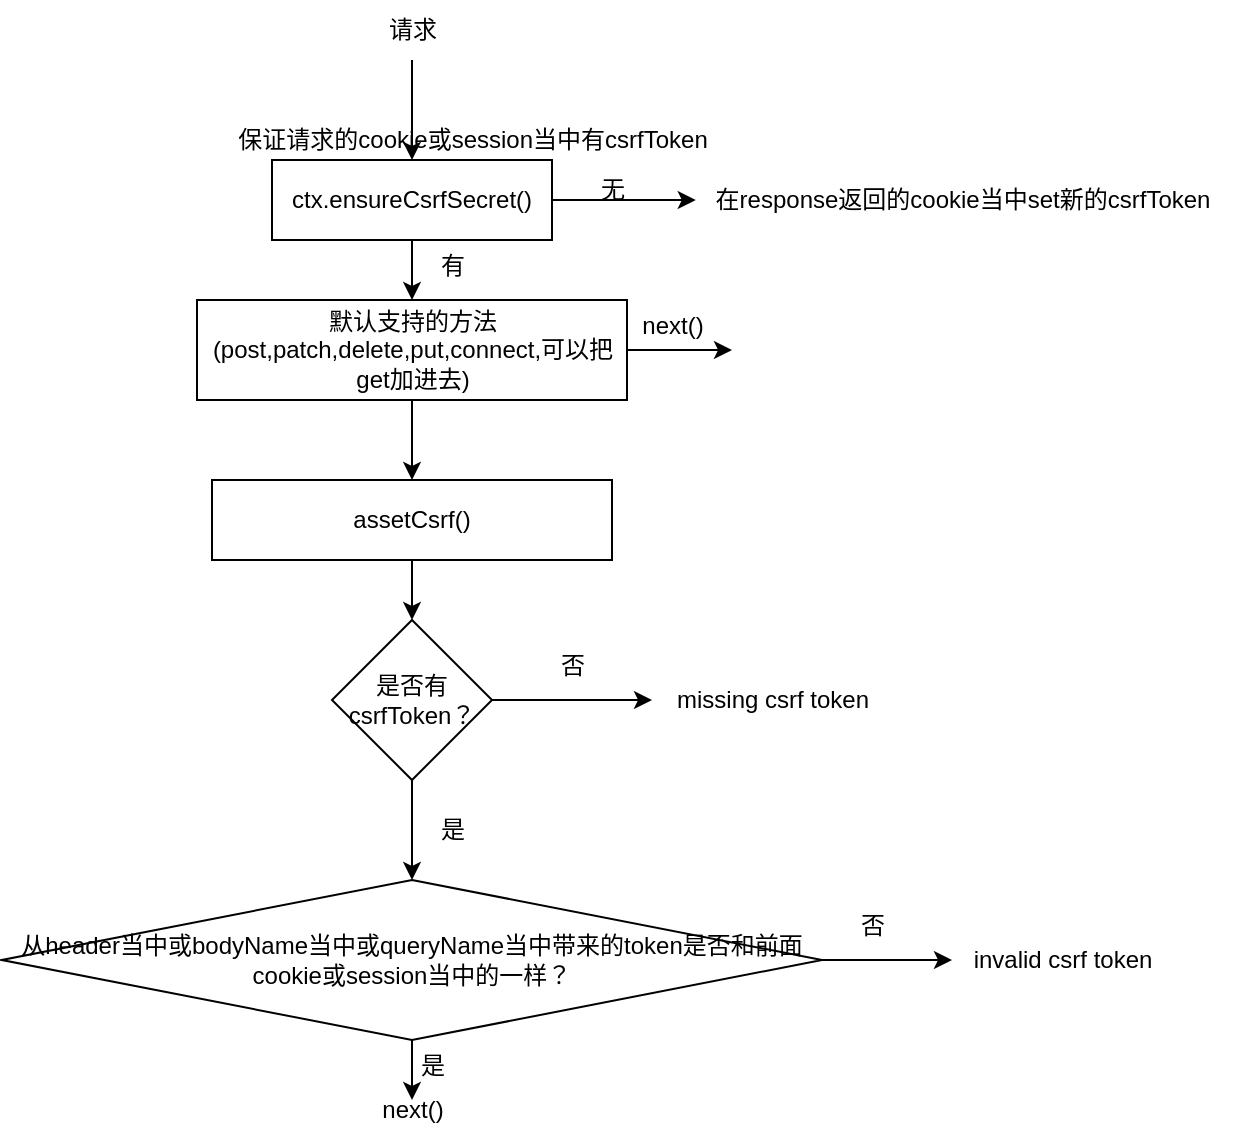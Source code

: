 <mxfile version="21.8.0" type="github">
  <diagram name="Page-1" id="hltKsIXzAZTencEj6bZ5">
    <mxGraphModel dx="1834" dy="822" grid="1" gridSize="10" guides="1" tooltips="1" connect="1" arrows="1" fold="1" page="0" pageScale="1" pageWidth="850" pageHeight="1100" math="0" shadow="0">
      <root>
        <mxCell id="0" />
        <mxCell id="1" parent="0" />
        <mxCell id="04O2r8NLH_HP_ghBbQtd-11" style="edgeStyle=orthogonalEdgeStyle;rounded=0;orthogonalLoop=1;jettySize=auto;html=1;entryX=0.5;entryY=0;entryDx=0;entryDy=0;" edge="1" parent="1" source="04O2r8NLH_HP_ghBbQtd-2" target="04O2r8NLH_HP_ghBbQtd-9">
          <mxGeometry relative="1" as="geometry" />
        </mxCell>
        <mxCell id="04O2r8NLH_HP_ghBbQtd-2" value="ctx.ensureCsrfSecret()" style="rounded=0;whiteSpace=wrap;html=1;" vertex="1" parent="1">
          <mxGeometry x="-30" y="170" width="140" height="40" as="geometry" />
        </mxCell>
        <mxCell id="04O2r8NLH_HP_ghBbQtd-3" value="保证请求的cookie或session当中有csrfToken" style="text;html=1;align=center;verticalAlign=middle;resizable=0;points=[];autosize=1;strokeColor=none;fillColor=none;" vertex="1" parent="1">
          <mxGeometry x="-60" y="145" width="260" height="30" as="geometry" />
        </mxCell>
        <mxCell id="04O2r8NLH_HP_ghBbQtd-5" style="edgeStyle=orthogonalEdgeStyle;rounded=0;orthogonalLoop=1;jettySize=auto;html=1;entryX=0.5;entryY=0;entryDx=0;entryDy=0;" edge="1" parent="1" source="04O2r8NLH_HP_ghBbQtd-4" target="04O2r8NLH_HP_ghBbQtd-2">
          <mxGeometry relative="1" as="geometry" />
        </mxCell>
        <mxCell id="04O2r8NLH_HP_ghBbQtd-4" value="请求" style="text;html=1;align=center;verticalAlign=middle;resizable=0;points=[];autosize=1;strokeColor=none;fillColor=none;" vertex="1" parent="1">
          <mxGeometry x="15" y="90" width="50" height="30" as="geometry" />
        </mxCell>
        <mxCell id="04O2r8NLH_HP_ghBbQtd-6" value="在response返回的cookie当中set新的csrfToken" style="text;html=1;align=center;verticalAlign=middle;resizable=0;points=[];autosize=1;strokeColor=none;fillColor=none;" vertex="1" parent="1">
          <mxGeometry x="180" y="175" width="270" height="30" as="geometry" />
        </mxCell>
        <mxCell id="04O2r8NLH_HP_ghBbQtd-7" style="edgeStyle=orthogonalEdgeStyle;rounded=0;orthogonalLoop=1;jettySize=auto;html=1;entryX=0.007;entryY=0.5;entryDx=0;entryDy=0;entryPerimeter=0;" edge="1" parent="1" source="04O2r8NLH_HP_ghBbQtd-2" target="04O2r8NLH_HP_ghBbQtd-6">
          <mxGeometry relative="1" as="geometry" />
        </mxCell>
        <mxCell id="04O2r8NLH_HP_ghBbQtd-8" value="无" style="text;html=1;align=center;verticalAlign=middle;resizable=0;points=[];autosize=1;strokeColor=none;fillColor=none;" vertex="1" parent="1">
          <mxGeometry x="120" y="170" width="40" height="30" as="geometry" />
        </mxCell>
        <mxCell id="04O2r8NLH_HP_ghBbQtd-12" style="edgeStyle=orthogonalEdgeStyle;rounded=0;orthogonalLoop=1;jettySize=auto;html=1;" edge="1" parent="1" source="04O2r8NLH_HP_ghBbQtd-9">
          <mxGeometry relative="1" as="geometry">
            <mxPoint x="200" y="265" as="targetPoint" />
          </mxGeometry>
        </mxCell>
        <mxCell id="04O2r8NLH_HP_ghBbQtd-16" style="edgeStyle=orthogonalEdgeStyle;rounded=0;orthogonalLoop=1;jettySize=auto;html=1;entryX=0.5;entryY=0;entryDx=0;entryDy=0;" edge="1" parent="1" source="04O2r8NLH_HP_ghBbQtd-9" target="04O2r8NLH_HP_ghBbQtd-15">
          <mxGeometry relative="1" as="geometry" />
        </mxCell>
        <mxCell id="04O2r8NLH_HP_ghBbQtd-9" value="默认支持的方法(post,patch,delete,put,connect,可以把get加进去)" style="rounded=0;whiteSpace=wrap;html=1;" vertex="1" parent="1">
          <mxGeometry x="-67.5" y="240" width="215" height="50" as="geometry" />
        </mxCell>
        <mxCell id="04O2r8NLH_HP_ghBbQtd-13" value="next()" style="text;html=1;align=center;verticalAlign=middle;resizable=0;points=[];autosize=1;strokeColor=none;fillColor=none;" vertex="1" parent="1">
          <mxGeometry x="145" y="238" width="50" height="30" as="geometry" />
        </mxCell>
        <mxCell id="04O2r8NLH_HP_ghBbQtd-14" value="有" style="text;html=1;align=center;verticalAlign=middle;resizable=0;points=[];autosize=1;strokeColor=none;fillColor=none;" vertex="1" parent="1">
          <mxGeometry x="40" y="208" width="40" height="30" as="geometry" />
        </mxCell>
        <mxCell id="04O2r8NLH_HP_ghBbQtd-18" style="edgeStyle=orthogonalEdgeStyle;rounded=0;orthogonalLoop=1;jettySize=auto;html=1;entryX=0.5;entryY=0;entryDx=0;entryDy=0;" edge="1" parent="1" source="04O2r8NLH_HP_ghBbQtd-15" target="04O2r8NLH_HP_ghBbQtd-17">
          <mxGeometry relative="1" as="geometry" />
        </mxCell>
        <mxCell id="04O2r8NLH_HP_ghBbQtd-15" value="assetCsrf()" style="rounded=0;whiteSpace=wrap;html=1;" vertex="1" parent="1">
          <mxGeometry x="-60" y="330" width="200" height="40" as="geometry" />
        </mxCell>
        <mxCell id="04O2r8NLH_HP_ghBbQtd-20" style="edgeStyle=orthogonalEdgeStyle;rounded=0;orthogonalLoop=1;jettySize=auto;html=1;" edge="1" parent="1" source="04O2r8NLH_HP_ghBbQtd-17" target="04O2r8NLH_HP_ghBbQtd-19">
          <mxGeometry relative="1" as="geometry" />
        </mxCell>
        <mxCell id="04O2r8NLH_HP_ghBbQtd-21" style="edgeStyle=orthogonalEdgeStyle;rounded=0;orthogonalLoop=1;jettySize=auto;html=1;" edge="1" parent="1" source="04O2r8NLH_HP_ghBbQtd-17">
          <mxGeometry relative="1" as="geometry">
            <mxPoint x="40" y="530" as="targetPoint" />
          </mxGeometry>
        </mxCell>
        <mxCell id="04O2r8NLH_HP_ghBbQtd-17" value="是否有csrfToken？" style="rhombus;whiteSpace=wrap;html=1;" vertex="1" parent="1">
          <mxGeometry y="400" width="80" height="80" as="geometry" />
        </mxCell>
        <mxCell id="04O2r8NLH_HP_ghBbQtd-19" value="missing csrf token" style="text;html=1;align=center;verticalAlign=middle;resizable=0;points=[];autosize=1;strokeColor=none;fillColor=none;" vertex="1" parent="1">
          <mxGeometry x="160" y="425" width="120" height="30" as="geometry" />
        </mxCell>
        <mxCell id="04O2r8NLH_HP_ghBbQtd-25" style="edgeStyle=orthogonalEdgeStyle;rounded=0;orthogonalLoop=1;jettySize=auto;html=1;" edge="1" parent="1" source="04O2r8NLH_HP_ghBbQtd-22">
          <mxGeometry relative="1" as="geometry">
            <mxPoint x="310" y="570" as="targetPoint" />
          </mxGeometry>
        </mxCell>
        <mxCell id="04O2r8NLH_HP_ghBbQtd-27" style="edgeStyle=orthogonalEdgeStyle;rounded=0;orthogonalLoop=1;jettySize=auto;html=1;" edge="1" parent="1" source="04O2r8NLH_HP_ghBbQtd-22">
          <mxGeometry relative="1" as="geometry">
            <mxPoint x="40" y="640" as="targetPoint" />
          </mxGeometry>
        </mxCell>
        <mxCell id="04O2r8NLH_HP_ghBbQtd-22" value="从header当中或bodyName当中或queryName当中带来的token是否和前面cookie或session当中的一样？" style="rhombus;whiteSpace=wrap;html=1;" vertex="1" parent="1">
          <mxGeometry x="-165" y="530" width="410" height="80" as="geometry" />
        </mxCell>
        <mxCell id="04O2r8NLH_HP_ghBbQtd-23" value="否" style="text;html=1;align=center;verticalAlign=middle;resizable=0;points=[];autosize=1;strokeColor=none;fillColor=none;" vertex="1" parent="1">
          <mxGeometry x="100" y="408" width="40" height="30" as="geometry" />
        </mxCell>
        <mxCell id="04O2r8NLH_HP_ghBbQtd-24" value="是" style="text;html=1;align=center;verticalAlign=middle;resizable=0;points=[];autosize=1;strokeColor=none;fillColor=none;" vertex="1" parent="1">
          <mxGeometry x="40" y="490" width="40" height="30" as="geometry" />
        </mxCell>
        <mxCell id="04O2r8NLH_HP_ghBbQtd-26" value="否" style="text;html=1;align=center;verticalAlign=middle;resizable=0;points=[];autosize=1;strokeColor=none;fillColor=none;" vertex="1" parent="1">
          <mxGeometry x="250" y="538" width="40" height="30" as="geometry" />
        </mxCell>
        <mxCell id="04O2r8NLH_HP_ghBbQtd-28" value="是" style="text;html=1;align=center;verticalAlign=middle;resizable=0;points=[];autosize=1;strokeColor=none;fillColor=none;" vertex="1" parent="1">
          <mxGeometry x="30" y="608" width="40" height="30" as="geometry" />
        </mxCell>
        <mxCell id="04O2r8NLH_HP_ghBbQtd-29" value="next()" style="text;html=1;align=center;verticalAlign=middle;resizable=0;points=[];autosize=1;strokeColor=none;fillColor=none;" vertex="1" parent="1">
          <mxGeometry x="15" y="630" width="50" height="30" as="geometry" />
        </mxCell>
        <mxCell id="04O2r8NLH_HP_ghBbQtd-30" value="invalid csrf token" style="text;html=1;align=center;verticalAlign=middle;resizable=0;points=[];autosize=1;strokeColor=none;fillColor=none;" vertex="1" parent="1">
          <mxGeometry x="310" y="555" width="110" height="30" as="geometry" />
        </mxCell>
      </root>
    </mxGraphModel>
  </diagram>
</mxfile>
